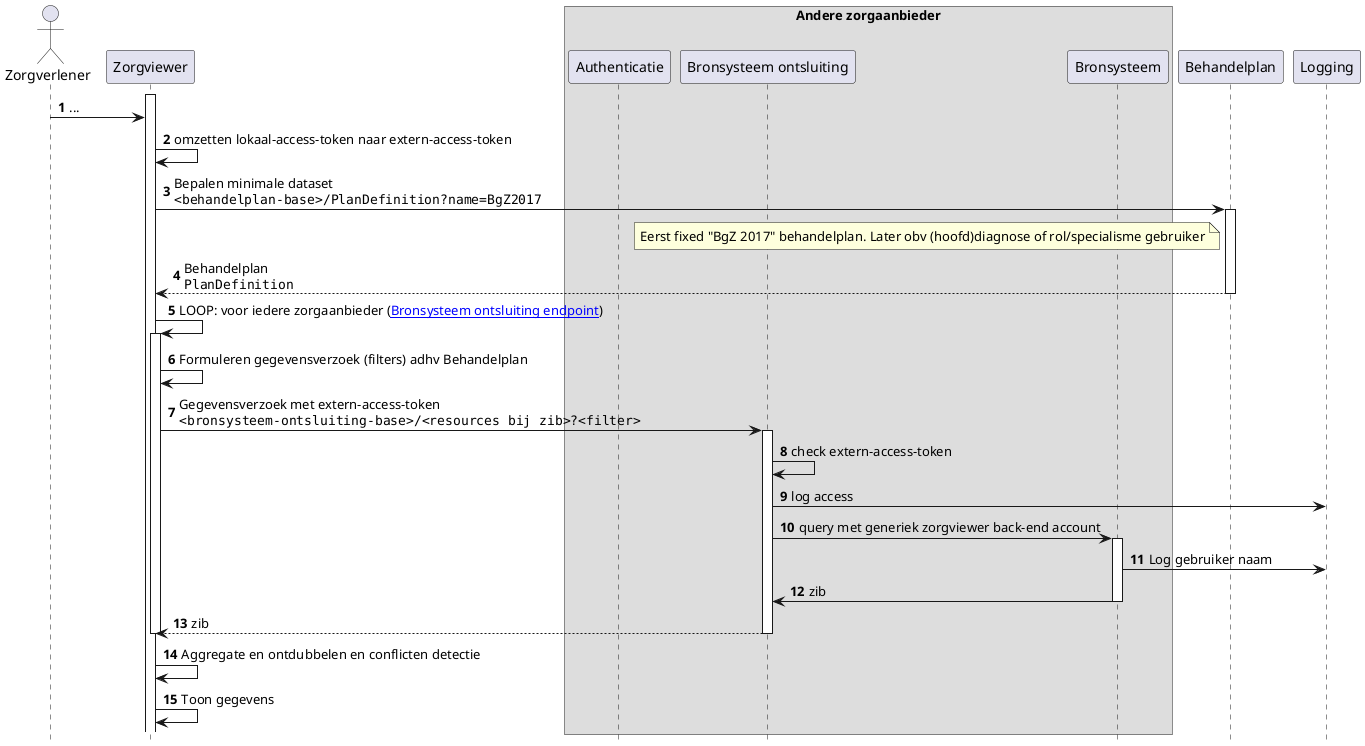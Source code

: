 @startuml
hide footbox
autonumber

actor Zorgverlener
participant Zorgviewer
box "Andere zorgaanbieder"
participant Authenticatie
participant "Bronsysteem ontsluiting" as Bron
participant Bronsysteem
end box
participant Behandelplan


activate Zorgviewer
Zorgverlener->Zorgviewer: ...
Zorgviewer->Zorgviewer: omzetten lokaal-access-token naar extern-access-token
Zorgviewer->Behandelplan: Bepalen minimale dataset\n""<behandelplan-base>/PlanDefinition?name=BgZ2017""
note left Behandelplan
  Eerst fixed "BgZ 2017" behandelplan. Later obv (hoofd)diagnose of rol/specialisme gebruiker
end note
activate Behandelplan
Behandelplan-->Zorgviewer: Behandelplan\n""PlanDefinition""
deactivate Behandelplan
Zorgviewer->Zorgviewer: LOOP: voor iedere zorgaanbieder ([[Endpoint-UMCG.html Bronsysteem ontsluiting endpoint]])
activate Zorgviewer
Zorgviewer->Zorgviewer: Formuleren gegevensverzoek (filters) adhv Behandelplan

Zorgviewer->Bron: Gegevensverzoek met extern-access-token\n""<bronsysteem-ontsluiting-base>/<resources bij zib>?<filter>""
activate Bron
Bron->Bron : check extern-access-token
Bron->Logging : log access
Bron->Bronsysteem : query met generiek zorgviewer back-end account
activate Bronsysteem
Bronsysteem->Logging : Log gebruiker naam
Bronsysteem->Bron: zib
deactivate Bronsysteem
Bron-->Zorgviewer: zib
deactivate Bron
deactivate Zorgviewer

Zorgviewer->Zorgviewer: Aggregate en ontdubbelen en conflicten detectie
Zorgviewer->Zorgviewer: Toon gegevens

@enduml